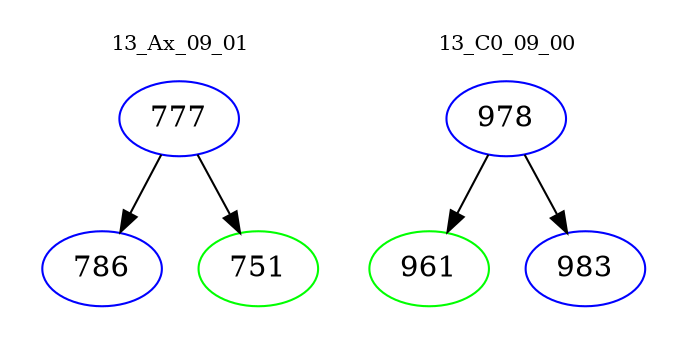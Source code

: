 digraph{
subgraph cluster_0 {
color = white
label = "13_Ax_09_01";
fontsize=10;
T0_777 [label="777", color="blue"]
T0_777 -> T0_786 [color="black"]
T0_786 [label="786", color="blue"]
T0_777 -> T0_751 [color="black"]
T0_751 [label="751", color="green"]
}
subgraph cluster_1 {
color = white
label = "13_C0_09_00";
fontsize=10;
T1_978 [label="978", color="blue"]
T1_978 -> T1_961 [color="black"]
T1_961 [label="961", color="green"]
T1_978 -> T1_983 [color="black"]
T1_983 [label="983", color="blue"]
}
}
